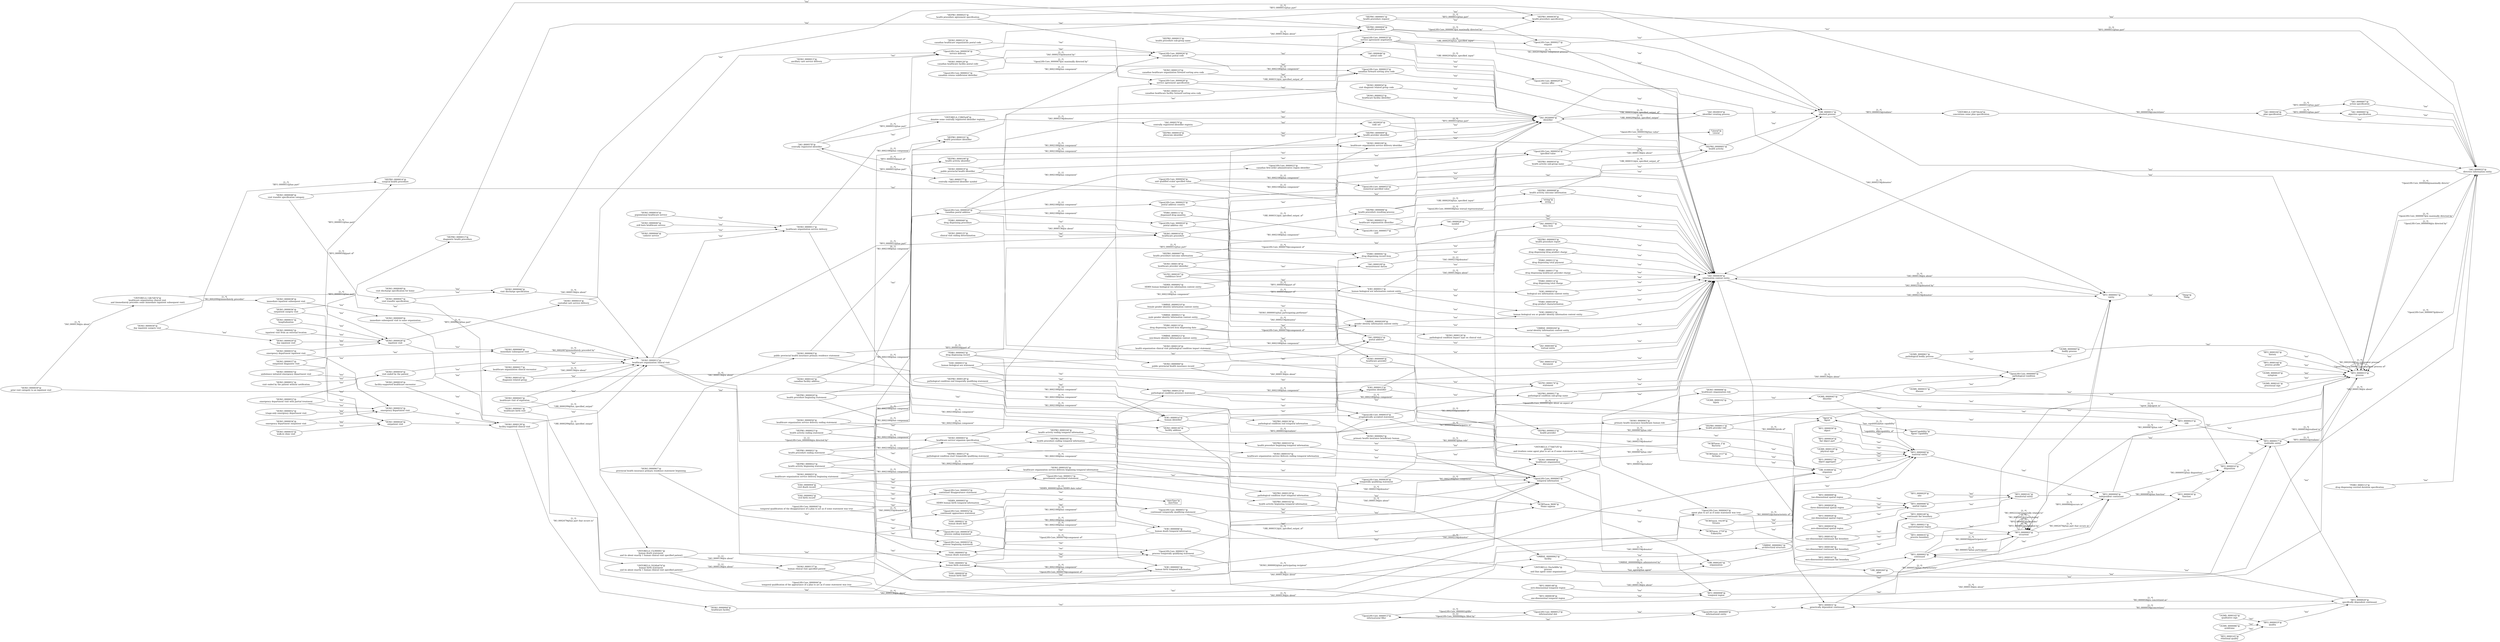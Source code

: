 digraph G {
  splines=polyline;
  rankdir=LR;
  "OMRSE_00000204" [ label="\"OMRSE_00000204\"@
social identity information content entity" shape="ellipse" ];
  "OMRSE_00000209" [ label="\"OMRSE_00000209\"@
gender identity information content entity" shape="ellipse" ];
  "HEPRO_0000105" [ label="\"HEPRO_0000105\"@
health procedure ending temporal information" shape="ellipse" ];
  "IOIO_0000001" [ label="\"IOIO_0000001\"@
human birth statement" shape="ellipse" ];
  "OGMS_0000045" [ label="\"OGMS_0000045\"@
disorder" shape="ellipse" ];
  "OMRSE_00000210" [ label="\"OMRSE_00000210\"@
female gender identity information content entity" shape="ellipse" ];
  "HEPRO_0000100" [ label="\"HEPRO_0000100\"@
health activity identifier" shape="ellipse" ];
  "HEPRO_0000102" [ label="\"HEPRO_0000102\"@
health activity beginning temporal information" shape="ellipse" ];
  "HEPRO_0000101" [ label="\"HEPRO_0000101\"@
health procedure identifier" shape="ellipse" ];
  "HEPRO_0000104" [ label="\"HEPRO_0000104\"@
health activity ending temporal information" shape="ellipse" ];
  "OMRSE_00000211" [ label="\"OMRSE_00000211\"@
male gender identity information content entity" shape="ellipse" ];
  "HEPRO_0000103" [ label="\"HEPRO_0000103\"@
health procedure beginning temporal information" shape="ellipse" ];
  "OMRSE_00000212" [ label="\"OMRSE_00000212\"@
non-binary identity information content entity" shape="ellipse" ];
  "IOIO_0000006" [ label="\"IOIO_0000006\"@
human death temporal information" shape="ellipse" ];
  "IAO_0000007" [ label="\"IAO_0000007\"@
action specification" shape="ellipse" ];
  "IOIO_0000002" [ label="\"IOIO_0000002\"@
civil birth record" shape="ellipse" ];
  "IOIO_0000003" [ label="\"IOIO_0000003\"@
human death statement" shape="ellipse" ];
  "IOIO_0000004" [ label="\"IOIO_0000004\"@
civil death record" shape="ellipse" ];
  "IOIO_0000005" [ label="\"IOIO_0000005\"@
human birth temporal information" shape="ellipse" ];
  "IOIO_0000010" [ label="\"IOIO_0000010\"@
biological sex information content entity" shape="ellipse" ];
  "IAO_0000005" [ label="\"IAO_0000005\"@
objective specification" shape="ellipse" ];
  "IOIO_0000011" [ label="\"IOIO_0000011\"@
human biological sex information content entity" shape="ellipse" ];
  "IOIO_0000012" [ label="\"IOIO_0000012\"@
human biological sex or gender identity information content entity" shape="ellipse" ];
  "NCBITaxon_9606" [ label="\"NCBITaxon_9606\"@
Homo sapiens" shape="ellipse" ];
  "OGMS_0000060" [ label="\"OGMS_0000060\"@
bodily process" shape="ellipse" ];
  "OGMS_0000061" [ label="\"OGMS_0000061\"@
pathological bodily process" shape="ellipse" ];
  "NCBITaxon_10239" [ label="\"NCBITaxon_10239\"@
Viruses" shape="ellipse" ];
  "OpenLHS-Core_0000055" [ label="\"OpenLHS-Core_0000055\"@
numerical specified value" shape="ellipse" ];
  "OpenLHS-Core_0000054" [ label="\"OpenLHS-Core_0000054\"@
specified value" shape="ellipse" ];
  "OpenLHS-Core_0000057" [ label="\"OpenLHS-Core_0000057\"@
unit" shape="ellipse" ];
  "OpenLHS-Core_0000056" [ label="\"OpenLHS-Core_0000056\"@
unit qualified scalar specified value" shape="ellipse" ];
  "OpenLHS-Core_0000051" [ label="\"OpenLHS-Core_0000051\"@
continuant temporally qualifying statement" shape="ellipse" ];
  "OpenLHS-Core_0000053" [ label="\"OpenLHS-Core_0000053\"@
continuant disappearance statement" shape="ellipse" ];
  "OpenLHS-Core_0000052" [ label="\"OpenLHS-Core_0000052\"@
continuant appearance statement" shape="ellipse" ];
  "OpenLHS-Core_0000065" [ label="\"OpenLHS-Core_0000065\"@
temporal information" shape="ellipse" ];
  "IAO_0000109" [ label="\"IAO_0000109\"@
measurement datum" shape="ellipse" ];
  "IAO_0000104" [ label="\"IAO_0000104\"@
plan specification" shape="ellipse" ];
  "OpenLHS-Core_0000060" [ label="\"OpenLHS-Core_0000060\"@
pathological condition" shape="ellipse" ];
  "HOSO_0000069" [ label="\"HOSO_0000069\"@
immediate subsequent visit in same organization" shape="ellipse" ];
  "Thing" [ label="\"Thing\"@
Thing" shape="ellipse" ];
  "HEPRO_0000030" [ label="\"HEPRO_0000030\"@
health procedure specification" shape="ellipse" ];
  "OGMS_0000086" [ label="\"OGMS_0000086\"@
syndrome" shape="ellipse" ];
  "HOSO_0000062" [ label="\"HOSO_0000062\"@
primary health insurance beneficiary human" shape="ellipse" ];
  "OpenLHS-Core_0000033" [ label="\"OpenLHS-Core_0000033\"@
process beginning statement" shape="ellipse" ];
  "HOSO_0000061" [ label="\"HOSO_0000061\"@
primary health insurance beneficiary human role" shape="ellipse" ];
  "OpenLHS-Core_0000035" [ label="\"OpenLHS-Core_0000035\"@
service agreement negotiation" shape="ellipse" ];
  "HOSO_0000063" [ label="\"HOSO_0000063\"@
public provincial health insurance primary residence statement" shape="ellipse" ];
  "OpenLHS-Core_0000034" [ label="\"OpenLHS-Core_0000034\"@
process ending statement" shape="ellipse" ];
  "OpenLHS-Core_0000036" [ label="\"OpenLHS-Core_0000036\"@
service delivery" shape="ellipse" ];
  "HOSO_0000068" [ label="\"HOSO_0000068\"@
immediate subsequent visit" shape="ellipse" ];
  "HOSO_0000067" [ label="\"HOSO_0000067\"@
provincial health insurance primary residence statement beginning" shape="ellipse" ];
  "OBI_0000011" [ label="\"OBI_0000011\"@
planned process" shape="ellipse" ];
  "HOSO_0000060" [ label="\"HOSO_0000060\"@
public provincial health insurance record" shape="ellipse" ];
  "OpenLHS-Core_0000031" [ label="\"OpenLHS-Core_0000031\"@
process temporally qualifying statement" shape="ellipse" ];
  "OpenLHS-Core_0000030" [ label="\"OpenLHS-Core_0000030\"@
temporally qualifying statement" shape="ellipse" ];
  "HEPRO_0000021" [ label="\"HEPRO_0000021\"@
health procedure ending statement" shape="ellipse" ];
  "HEPRO_0000020" [ label="\"HEPRO_0000020\"@
health procedure beginning statement" shape="ellipse" ];
  "HEPRO_0000023" [ label="\"HEPRO_0000023\"@
health activity ending statement" shape="ellipse" ];
  "HEPRO_0000022" [ label="\"HEPRO_0000022\"@
health activity beginning statement" shape="ellipse" ];
  "HEPRO_0000025" [ label="\"HEPRO_0000025\"@
health procedure agreement specification" shape="ellipse" ];
  "OBI_0000260" [ label="\"OBI_0000260\"@
plan" shape="ellipse" ];
  "BFO_0000038" [ label="\"BFO_0000038\"@
one-dimensional temporal region" shape="ellipse" ];
  "HOSO_0000051" [ label="\"HOSO_0000051\"@
visit ended by the patient without notification" shape="ellipse" ];
  "OpenLHS-Core_0000044" [ label="\"OpenLHS-Core_0000044\"@
temporal qualification of the appearance of a plan to act as if some statement was true" shape="ellipse" ];
  "HOSO_0000050" [ label="\"HOSO_0000050\"@
visit ended by the patient" shape="ellipse" ];
  "OpenLHS-Core_0000043" [ label="\"OpenLHS-Core_0000043\"@
agent plan to act as if some statement was true" shape="ellipse" ];
  "HOSO_0000053" [ label="\"HOSO_0000053\"@
emergency department visit with partial treatment" shape="ellipse" ];
  "HOSO_0000052" [ label="\"HOSO_0000052\"@
triage-only emergency department visit" shape="ellipse" ];
  "OpenLHS-Core_0000045" [ label="\"OpenLHS-Core_0000045\"@
temporal qualification of the disappearance of a plan to act as if some statement was true" shape="ellipse" ];
  "HOSO_0000055" [ label="\"HOSO_0000055\"@
healthcare organization service delivery beginning statement" shape="ellipse" ];
  "HOSO_0000054" [ label="\"HOSO_0000054\"@
visit diagnosis related group code" shape="ellipse" ];
  "HOSO_0000056" [ label="\"HOSO_0000056\"@
healthcare organization service delivery ending statement" shape="ellipse" ];
  "BFO_0000040" [ label="\"BFO_0000040\"@
material entity" shape="ellipse" ];
  "HOSO_0000048" [ label="\"HOSO_0000048\"@
visit transfer specification category" shape="ellipse" ];
  "HOSO_0000047" [ label="\"HOSO_0000047\"@
visit transfer specification" shape="ellipse" ];
  "HOSO_0000049" [ label="\"HOSO_0000049\"@
visit discharge specification for home" shape="ellipse" ];
  "HOSO_0000040" [ label="\"HOSO_0000040\"@
still born healthcare service" shape="ellipse" ];
  "OpenLHS-Core_0000011" [ label="\"OpenLHS-Core_0000011\"@
government sanctioned statement" shape="ellipse" ];
  "OpenLHS-Core_0000010" [ label="\"OpenLHS-Core_0000010\"@
pragmatically accepted statement" shape="ellipse" ];
  "HOSO_0000042" [ label="\"HOSO_0000042\"@
inpatient visit from an external location" shape="ellipse" ];
  "OpenLHS-Core_0000013" [ label="\"OpenLHS-Core_0000013\"@
informational filler" shape="ellipse" ];
  "HOSO_0000041" [ label="\"HOSO_0000041\"@
healthcare birth visit" shape="ellipse" ];
  "OpenLHS-Core_0000012" [ label="\"OpenLHS-Core_0000012\"@
informational slot" shape="ellipse" ];
  "HOSO_0000044" [ label="\"HOSO_0000044\"@
cadaver service" shape="ellipse" ];
  "HOSO_0000043" [ label="\"HOSO_0000043\"@
ambulance initiated emergency department visit" shape="ellipse" ];
  "HOSO_0000046" [ label="\"HOSO_0000046\"@
visit discharge specification" shape="ellipse" ];
  "HOSO_0000045" [ label="\"HOSO_0000045\"@
healthcare visit of expiration" shape="ellipse" ];
  "HEPRO_0000007" [ label="\"HEPRO_0000007\"@
health procedure outcome information" shape="ellipse" ];
  "HEPRO_0000128" [ label="\"HEPRO_0000128\"@
pathological condition end temporally qualifying statement" shape="ellipse" ];
  "HEPRO_0000006" [ label="\"HEPRO_0000006\"@
health procedure resulting process" shape="ellipse" ];
  "HEPRO_0000127" [ label="\"HEPRO_0000127\"@
pathological condition start temporally qualifying statement" shape="ellipse" ];
  "HEPRO_0000009" [ label="\"HEPRO_0000009\"@
health provider identifier" shape="ellipse" ];
  "HEPRO_0000008" [ label="\"HEPRO_0000008\"@
health activity outcome information" shape="ellipse" ];
  "HEPRO_0000129" [ label="\"HEPRO_0000129\"@
pathological condition start temporal information" shape="ellipse" ];
  "IAO_0000033" [ label="\"IAO_0000033\"@
directive information entity" shape="ellipse" ];
  "HEPRO_0000001" [ label="\"HEPRO_0000001\"@
health procedure request" shape="ellipse" ];
  "IAO_0000030" [ label="\"IAO_0000030\"@
information content entity" shape="ellipse" ];
  "HEPRO_0000003" [ label="\"HEPRO_0000003\"@
health procedure report" shape="ellipse" ];
  "HEPRO_0000005" [ label="\"HEPRO_0000005\"@
health activity" shape="ellipse" ];
  "HEPRO_0000004" [ label="\"HEPRO_0000004\"@
health procedure" shape="ellipse" ];
  "HEPRO_0000125" [ label="\"HEPRO_0000125\"@
pathological condition presence statement" shape="ellipse" ];
  "HOSO_0000037" [ label="\"HOSO_0000037\"@
outpatient diagnostic visit" shape="ellipse" ];
  "HOSO_0000036" [ label="\"HOSO_0000036\"@
outpatient surgery visit" shape="ellipse" ];
  "OpenLHS-Core_0000029" [ label="\"OpenLHS-Core_0000029\"@
service offer" shape="ellipse" ];
  "HOSO_0000039" [ label="\"HOSO_0000039\"@
prior visit category to an inpatient visit" shape="ellipse" ];
  "HOSO_0000038" [ label="\"HOSO_0000038\"@
immediate inpatient subsequent visit" shape="ellipse" ];
  "OpenLHS-Core_0000022" [ label="\"OpenLHS-Core_0000022\"@
canadian first-order administrative region identifier" shape="ellipse" ];
  "OpenLHS-Core_0000021" [ label="\"OpenLHS-Core_0000021\"@
canadian census subdivision identifier" shape="ellipse" ];
  "HOSO_0000031" [ label="\"HOSO_0000031\"@
hospitalization" shape="ellipse" ];
  "OpenLHS-Core_0000024" [ label="\"OpenLHS-Core_0000024\"@
postal address city" shape="ellipse" ];
  "HOSO_0000030" [ label="\"HOSO_0000030\"@
day inpatient surgery visit" shape="ellipse" ];
  "OpenLHS-Core_0000023" [ label="\"OpenLHS-Core_0000023\"@
canadian forward sorting area code" shape="ellipse" ];
  "HOSO_0000033" [ label="\"HOSO_0000033\"@
emergency department inpatient visit" shape="ellipse" ];
  "OpenLHS-Core_0000026" [ label="\"OpenLHS-Core_0000026\"@
canadian postal code" shape="ellipse" ];
  "HOSO_0000032" [ label="\"HOSO_0000032\"@
emergency department visit" shape="ellipse" ];
  "OpenLHS-Core_0000025" [ label="\"OpenLHS-Core_0000025\"@
postal address country" shape="ellipse" ];
  "HOSO_0000035" [ label="\"HOSO_0000035\"@
walk-in clinic visit" shape="ellipse" ];
  "OpenLHS-Core_0000028" [ label="\"OpenLHS-Core_0000028\"@
service agreement specification" shape="ellipse" ];
  "HOSO_0000034" [ label="\"HOSO_0000034\"@
emergency department outpatient visit" shape="ellipse" ];
  "OpenLHS-Core_0000027" [ label="\"OpenLHS-Core_0000027\"@
request" shape="ellipse" ];
  "HEPRO_0000017" [ label="\"HEPRO_0000017\"@
pathological condition sub-group name" shape="ellipse" ];
  "BFO_0000182" [ label="\"BFO_0000182\"@
history" shape="ellipse" ];
  "IAO_0000027" [ label="\"IAO_0000027\"@
data item" shape="ellipse" ];
  "IAO_0000028" [ label="\"IAO_0000028\"@
symbol" shape="ellipse" ];
  "OpenLHS-Core_0000020" [ label="\"OpenLHS-Core_0000020\"@
canadian postal address" shape="ellipse" ];
  "OBI_0100026" [ label="\"OBI_0100026\"@
organism" shape="ellipse" ];
  "HEPRO_0000010" [ label="\"HEPRO_0000010\"@
physician identifier" shape="ellipse" ];
  "HEPRO_0000130" [ label="\"HEPRO_0000130\"@
pathological condition end temporal information" shape="ellipse" ];
  "HEPRO_0000012" [ label="\"HEPRO_0000012\"@
health provider" shape="ellipse" ];
  "HEPRO_0000011" [ label="\"HEPRO_0000011\"@
health provider role" shape="ellipse" ];
  "HEPRO_0000014" [ label="\"HEPRO_0000014\"@
surgical health procedure" shape="ellipse" ];
  "HEPRO_0000013" [ label="\"HEPRO_0000013\"@
diagnostic health procedure" shape="ellipse" ];
  "HEPRO_0000016" [ label="\"HEPRO_0000016\"@
health activity sub-group name" shape="ellipse" ];
  "HEPRO_0000015" [ label="\"HEPRO_0000015\"@
health procedure sub-group name" shape="ellipse" ];
  "HOSO_0000026" [ label="\"HOSO_0000026\"@
outpatient visit" shape="ellipse" ];
  "HOSO_0000028" [ label="\"HOSO_0000028\"@
inpatient visit" shape="ellipse" ];
  "HOSO_0000029" [ label="\"HOSO_0000029\"@
day inpatient visit" shape="ellipse" ];
  "NCBITaxon_2" [ label="\"NCBITaxon_2\"@
Bacteria" shape="ellipse" ];
  "NCBITaxon_2157" [ label="\"NCBITaxon_2157\"@
Archaea" shape="ellipse" ];
  "BFO_0000006" [ label="\"BFO_0000006\"@
spatial region" shape="ellipse" ];
  "BFO_0000003" [ label="\"BFO_0000003\"@
occurrent" shape="ellipse" ];
  "BFO_0000004" [ label="\"BFO_0000004\"@
independent continuant" shape="ellipse" ];
  "HOSO_0000140" [ label="\"HOSO_0000140\"@
facility address" shape="ellipse" ];
  "BFO_0000009" [ label="\"BFO_0000009\"@
two-dimensional spatial region" shape="ellipse" ];
  "HOSO_0000022" [ label="\"HOSO_0000022\"@
healthcare facility identifier" shape="ellipse" ];
  "HOSO_0000142" [ label="\"HOSO_0000142\"@
canadian facility address" shape="ellipse" ];
  "HOSO_0000145" [ label="\"HOSO_0000145\"@
diagnosis related group" shape="ellipse" ];
  "BFO_0000008" [ label="\"BFO_0000008\"@
temporal region" shape="ellipse" ];
  "HOSO_0000023" [ label="\"HOSO_0000023\"@
healthcare organization identifier" shape="ellipse" ];
  "IAO_0020020" [ label="\"IAO_0020020\"@
code set" shape="ellipse" ];
  "BFO_0000011" [ label="\"BFO_0000011\"@
spatiotemporal region" shape="ellipse" ];
  "AgentCapability" [ label="\"AgentCapability\"@
Agent Capability" shape="ellipse" ];
  "HOSO_0000014" [ label="\"HOSO_0000014\"@
custodial care service delivery" shape="ellipse" ];
  "HOSO_0000017" [ label="\"HOSO_0000017\"@
healthcare organization clinical encounter" shape="ellipse" ];
  "HOSO_0000138" [ label="\"HOSO_0000138\"@
healthcare provider identifier" shape="ellipse" ];
  "HOSO_0000016" [ label="\"HOSO_0000016\"@
populational healthcare service" shape="ellipse" ];
  "HOSO_0000137" [ label="\"HOSO_0000137\"@
human clinical visit specified patient" shape="ellipse" ];
  "OpenLHS-Core_0000009" [ label="\"OpenLHS-Core_0000009\"@
informational entity" shape="ellipse" ];
  "HOSO_0000019" [ label="\"HOSO_0000019\"@
public provincial health identifier" shape="ellipse" ];
  "HOSO_0000018" [ label="\"HOSO_0000018\"@
facility-supported healthcare encounter" shape="ellipse" ];
  "HOSO_0000139" [ label="\"HOSO_0000139\"@
facility-supported clinical visit" shape="ellipse" ];
  "HOSO_0000011" [ label="\"HOSO_0000011\"@
healthcare organization service delivery" shape="ellipse" ];
  "HOSO_0000010" [ label="\"HOSO_0000010\"@
healthcare procedure" shape="ellipse" ];
  "IAO_0000646" [ label="\"IAO_0000646\"@
postal code" shape="ellipse" ];
  "HOSO_0000013" [ label="\"HOSO_0000013\"@
ancillary care service delivery" shape="ellipse" ];
  "HOSO_0000012" [ label="\"HOSO_0000012\"@
healthcare organization clinical visit" shape="ellipse" ];
  "BFO_0000001" [ label="\"BFO_0000001\"@
entity" shape="ellipse" ];
  "OMRSE_00000062" [ label="\"OMRSE_00000062\"@
facility" shape="ellipse" ];
  "BFO_0000002" [ label="\"BFO_0000002\"@
continuant" shape="ellipse" ];
  "OMRSE_00000061" [ label="\"OMRSE_00000061\"@
architectural structure" shape="ellipse" ];
  "HOSO_0000004" [ label="\"HOSO_0000004\"@
healthcare facility" shape="ellipse" ];
  "HOSO_0000125" [ label="\"HOSO_0000125\"@
clinical visit ending determination" shape="ellipse" ];
  "PDRO_0000116" [ label="\"PDRO_0000116\"@
drug dispensing drug product charge" shape="ellipse" ];
  "HOSO_0000003" [ label="\"HOSO_0000003\"@
healthcare service organism specification" shape="ellipse" ];
  "HOSO_0000124" [ label="\"HOSO_0000124\"@
health organization clinical visit pathological condition impact statement" shape="ellipse" ];
  "PDRO_0000115" [ label="\"PDRO_0000115\"@
drug dispensing total payment" shape="ellipse" ];
  "HOSO_0000006" [ label="\"HOSO_0000006\"@
healthcare organization role" shape="ellipse" ];
  "HOSO_0000126" [ label="\"HOSO_0000126\"@
pathological condition impact type on clinical visit" shape="ellipse" ];
  "PDRO_0000117" [ label="\"PDRO_0000117\"@
drug dispensing healthcare provider charge" shape="ellipse" ];
  "HOSO_0000008" [ label="\"HOSO_0000008\"@
healthcare organization" shape="ellipse" ];
  "HOSO_0000009" [ label="\"HOSO_0000009\"@
healthcare provider" shape="ellipse" ];
  "BFO_0000027" [ label="\"BFO_0000027\"@
object aggregate" shape="ellipse" ];
  "BFO_0000148" [ label="\"BFO_0000148\"@
zero-dimensional temporal region" shape="ellipse" ];
  "BFO_0000028" [ label="\"BFO_0000028\"@
three-dimensional spatial region" shape="ellipse" ];
  "BFO_0000146" [ label="\"BFO_0000146\"@
two-dimensional continuant fiat boundary" shape="ellipse" ];
  "PDRO_0000110" [ label="\"PDRO_0000110\"@
drug dispensing record item dispensing date" shape="ellipse" ];
  "BFO_0000026" [ label="\"BFO_0000026\"@
one-dimensional spatial region" shape="ellipse" ];
  "BFO_0000147" [ label="\"BFO_0000147\"@
zero-dimensional continuant fiat boundary" shape="ellipse" ];
  "HOSO_0000121" [ label="\"HOSO_0000121\"@
canadian healthcare organization postal code" shape="ellipse" ];
  "PDRO_0000112" [ label="\"PDRO_0000112\"@
drug dispensing covered duration specification" shape="ellipse" ];
  "HOSO_0000120" [ label="\"HOSO_0000120\"@
canadian healthcare facility postal code" shape="ellipse" ];
  "PDRO_0000111" [ label="\"PDRO_0000111\"@
dispensed drug quantity" shape="ellipse" ];
  "BFO_0000029" [ label="\"BFO_0000029\"@
site" shape="ellipse" ];
  "HOSO_0000123" [ label="\"HOSO_0000123\"@
canadian healthcare organization forward sorting area code" shape="ellipse" ];
  "PDRO_0000114" [ label="\"PDRO_0000114\"@
drug dispensing total charge" shape="ellipse" ];
  "HOSO_0000122" [ label="\"HOSO_0000122\"@
canadian healthcare facility forward sorting area code" shape="ellipse" ];
  "BFO_0000030" [ label="\"BFO_0000030\"@
object" shape="ellipse" ];
  "BFO_0000031" [ label="\"BFO_0000031\"@
generically dependent continuant" shape="ellipse" ];
  "BFO_0000034" [ label="\"BFO_0000034\"@
function" shape="ellipse" ];
  "BFO_0000035" [ label="\"BFO_0000035\"@
process boundary" shape="ellipse" ];
  "OGMS_0000102" [ label="\"OGMS_0000102\"@
injury" shape="ellipse" ];
  "PDRO_0000109" [ label="\"PDRO_0000109\"@
drug product characterization" shape="ellipse" ];
  "BFO_0000016" [ label="\"BFO_0000016\"@
disposition" shape="ellipse" ];
  "BFO_0000017" [ label="\"BFO_0000017\"@
realizable entity" shape="ellipse" ];
  "BFO_0000015" [ label="\"BFO_0000015\"@
process" shape="ellipse" ];
  "OBI_0000245" [ label="\"OBI_0000245\"@
organization" shape="ellipse" ];
  "BFO_0000018" [ label="\"BFO_0000018\"@
zero-dimensional spatial region" shape="ellipse" ];
  "BFO_0000019" [ label="\"BFO_0000019\"@
quality" shape="ellipse" ];
  "BFO_0000140" [ label="\"BFO_0000140\"@
continuant fiat boundary" shape="ellipse" ];
  "BFO_0000020" [ label="\"BFO_0000020\"@
specifically dependent continuant" shape="ellipse" ];
  "BFO_0000141" [ label="\"BFO_0000141\"@
immaterial entity" shape="ellipse" ];
  "BFO_0000023" [ label="\"BFO_0000023\"@
role" shape="ellipse" ];
  "BFO_0000144" [ label="\"BFO_0000144\"@
process profile" shape="ellipse" ];
  "BFO_0000024" [ label="\"BFO_0000024\"@
fiat object part" shape="ellipse" ];
  "BFO_0000145" [ label="\"BFO_0000145\"@
relational quality" shape="ellipse" ];
  "BFO_0000142" [ label="\"BFO_0000142\"@
one-dimensional continuant fiat boundary" shape="ellipse" ];
  "Agent" [ label="\"Agent\"@
Agent" shape="ellipse" ];
  "HOSO_0000103" [ label="\"HOSO_0000103\"@
healthcare organization service delivery ending temporal information" shape="ellipse" ];
  "HOSO_0000102" [ label="\"HOSO_0000102\"@
healthcare organization service delivery beginning temporal information" shape="ellipse" ];
  "IAO_0000579" [ label="\"IAO_0000579\"@
centrally registered identifier registry" shape="ellipse" ];
  "HOSO_0000100" [ label="\"HOSO_0000100\"@
healthcare organization service delivery identifier" shape="ellipse" ];
  "NCBITaxon_2759" [ label="\"NCBITaxon_2759\"@
Eukaryota" shape="ellipse" ];
  "OGMS_0000129" [ label="\"OGMS_0000129\"@
physical sign" shape="ellipse" ];
  "IAO_0000577" [ label="\"IAO_0000577\"@
centrally registered identifier symbol" shape="ellipse" ];
  "IAO_0000578" [ label="\"IAO_0000578\"@
centrally registered identifier" shape="ellipse" ];
  "PDRO_0000042" [ label="\"PDRO_0000042\"@
drug dispensing record" shape="ellipse" ];
  "PDRO_0000041" [ label="\"PDRO_0000041\"@
drug dispensing record item" shape="ellipse" ];
  "OGMS_0000020" [ label="\"OGMS_0000020\"@
symptom" shape="ellipse" ];
  "OGMS_0000141" [ label="\"OGMS_0000141\"@
processual sign" shape="ellipse" ];
  "OGMS_0000142" [ label="\"OGMS_0000142\"@
qualitative sign" shape="ellipse" ];
  "IOIO_0000013" [ label="\"IOIO_0000013\"@
organism identifier" shape="ellipse" ];
  "IOIO_0000014" [ label="\"IOIO_0000014\"@
human identifier" shape="ellipse" ];
  "IOIO_0000015" [ label="\"IOIO_0000015\"@
human biological sex statement" shape="ellipse" ];
  "IOIO_0000020" [ label="\"IOIO_0000020\"@
human birth date" shape="ellipse" ];
  "IOIO_0000021" [ label="\"IOIO_0000021\"@
human death date" shape="ellipse" ];
  "IAO_0020000" [ label="\"IAO_0020000\"@
identifier" shape="ellipse" ];
  "SEPIO_0000187" [ label="\"SEPIO_0000187\"@
confidence level" shape="ellipse" ];
  "PDRO_0000040" [ label="\"PDRO_0000040\"@
drug dispensing procedure" shape="ellipse" ];
  "IAO_0000310" [ label="\"IAO_0000310\"@
document" shape="ellipse" ];
  "HDRN_0000003" [ label="\"HDRN_0000003\"@
HDRN human birth temporal information" shape="ellipse" ];
  "HDRN_0000002" [ label="\"HDRN_0000002\"@
HDRN human biological sex information content entity" shape="ellipse" ];
  "OGMS_0000031" [ label="\"OGMS_0000031\"@
disease" shape="ellipse" ];
  "IAO_0000300" [ label="\"IAO_0000300\"@
textual entity" shape="ellipse" ];
  "IAO_0000422" [ label="\"IAO_0000422\"@
postal address" shape="ellipse" ];
  "SEPIO_0000174" [ label="\"SEPIO_0000174\"@
statement" shape="ellipse" ];
  "IAO_0020010" [ label="\"IAO_0020010\"@
identifier creating process" shape="ellipse" ];
  "ONTORELA_C73b67cf5" [ label="\"ONTORELA_C73b67cf5\"@
process
 and (realizes some agent plan to act as if some statement was true)" shape="ellipse" ];
  "ONTORELA_C624fa67d" [ label="\"ONTORELA_C624fa67d\"@
human birth statement
 and (is about exactly 1 human clinical visit specified patient)" shape="ellipse" ];
  "ONTORELA_C5c900f41" [ label="\"ONTORELA_C5c900f41\"@
human death statement
 and (is about exactly 1 human clinical visit specified patient)" shape="ellipse" ];
  "ONTORELA_C3f6f3e4f" [ label="\"ONTORELA_C3f6f3e4f\"@
denotes some centrally registered identifier registry" shape="ellipse" ];
  "ONTORELA_Cdb7d47d" [ label="\"ONTORELA_Cdb7d47d\"@
healthcare organization clinical visit
 and (immediately precedes some immediate inpatient subsequent visit)" shape="ellipse" ];
  "ONTORELA_C6a3e089c" [ label="\"ONTORELA_C6a3e089c\"@
process
 and (has agent some organization)" shape="ellipse" ];
  "ONTORELA_C2875fe2d" [ label="\"ONTORELA_C2875fe2d\"@
concretizes some plan specification" shape="ellipse" ];
  "dateTime" [ label="\"dateTime\"@
dateTime" shape="box" ];
  "string" [ label="\"string\"@
string" shape="box" ];
  "Literal" [ label="\"Literal\"@
Literal" shape="box" ];
  "HEPRO_0000010" -> "HEPRO_0000009" [ label="\"isa\"" style="solid" ];
  "OpenLHS-Core_0000011" -> "OpenLHS-Core_0000010" [ label="\"isa\"" style="solid" ];
  "BFO_0000142" -> "BFO_0000140" [ label="\"isa\"" style="solid" ];
  "HOSO_0000060" -> "IAO_0000030" [ label="\"isa\"" style="solid" ];
  "HOSO_0000052" -> "HOSO_0000032" [ label="\"isa\"" style="solid" ];
  "IOIO_0000002" -> "IOIO_0000001" [ label="\"isa\"" style="solid" ];
  "OMRSE_00000212" -> "OMRSE_00000209" [ label="\"isa\"" style="solid" ];
  "HOSO_0000051" -> "HOSO_0000050" [ label="\"isa\"" style="solid" ];
  "OpenLHS-Core_0000026" -> "IAO_0000646" [ label="\"isa\"" style="solid" ];
  "HOSO_0000013" -> "OpenLHS-Core_0000036" [ label="\"isa\"" style="solid" ];
  "HOSO_0000032" -> "HOSO_0000139" [ label="\"isa\"" style="solid" ];
  "HOSO_0000142" -> "HOSO_0000140" [ label="\"isa\"" style="solid" ];
  "IOIO_0000015" -> "SEPIO_0000174" [ label="\"isa\"" style="solid" ];
  "OBI_0100026" -> "BFO_0000040" [ label="\"isa\"" style="solid" ];
  "IOIO_0000011" -> "IOIO_0000010" [ label="\"isa\"" style="solid" ];
  "OpenLHS-Core_0000033" -> "OpenLHS-Core_0000031" [ label="\"isa\"" style="solid" ];
  "IOIO_0000003" -> "OpenLHS-Core_0000031" [ label="\"isa\"" style="solid" ];
  "AgentCapability" -> "BFO_0000017" [ label="\"isa\"" style="solid" ];
  "HOSO_0000016" -> "HOSO_0000011" [ label="\"isa\"" style="solid" ];
  "PDRO_0000114" -> "IAO_0000030" [ label="\"isa\"" style="solid" ];
  "IOIO_0000013" -> "IAO_0020000" [ label="\"isa\"" style="solid" ];
  "OMRSE_00000210" -> "OMRSE_00000209" [ label="\"isa\"" style="solid" ];
  "OpenLHS-Core_0000045" -> "OpenLHS-Core_0000053" [ label="\"isa\"" style="solid" ];
  "IOIO_0000001" -> "OpenLHS-Core_0000031" [ label="\"isa\"" style="solid" ];
  "PDRO_0000109" -> "IAO_0000030" [ label="\"isa\"" style="solid" ];
  "OpenLHS-Core_0000044" -> "OpenLHS-Core_0000052" [ label="\"isa\"" style="solid" ];
  "HOSO_0000040" -> "HOSO_0000011" [ label="\"isa\"" style="solid" ];
  "PDRO_0000042" -> "IAO_0000030" [ label="\"isa\"" style="solid" ];
  "Agent" -> "BFO_0000040" [ label="\"isa\"" style="solid" ];
  "IOIO_0000011" -> "OpenLHS-Core_0000054" [ label="\"isa\"" style="solid" ];
  "PDRO_0000111" -> "IAO_0000027" [ label="\"isa\"" style="solid" ];
  "BFO_0000008" -> "BFO_0000003" [ label="\"isa\"" style="solid" ];
  "HEPRO_0000001" -> "OpenLHS-Core_0000027" [ label="\"isa\"" style="solid" ];
  "HEPRO_0000130" -> "OpenLHS-Core_0000065" [ label="\"isa\"" style="solid" ];
  "HOSO_0000055" -> "OpenLHS-Core_0000033" [ label="\"isa\"" style="solid" ];
  "IAO_0000579" -> "IAO_0020020" [ label="\"isa\"" style="solid" ];
  "OpenLHS-Core_0000054" -> "IAO_0000030" [ label="\"isa\"" style="solid" ];
  "BFO_0000015" -> "BFO_0000003" [ label="\"isa\"" style="solid" ];
  "HOSO_0000140" -> "IAO_0000422" [ label="\"isa\"" style="solid" ];
  "HEPRO_0000013" -> "HEPRO_0000004" [ label="\"isa\"" style="solid" ];
  "IOIO_0000010" -> "IAO_0000030" [ label="\"isa\"" style="solid" ];
  "OMRSE_00000211" -> "OMRSE_00000209" [ label="\"isa\"" style="solid" ];
  "BFO_0000144" -> "BFO_0000015" [ label="\"isa\"" style="solid" ];
  "HOSO_0000003" -> "OpenLHS-Core_0000028" [ label="\"isa\"" style="solid" ];
  "BFO_0000141" -> "BFO_0000004" [ label="\"isa\"" style="solid" ];
  "HOSO_0000038" -> "HOSO_0000028" [ label="\"isa\"" style="solid" ];
  "BFO_0000028" -> "BFO_0000006" [ label="\"isa\"" style="solid" ];
  "HOSO_0000053" -> "HOSO_0000032" [ label="\"isa\"" style="solid" ];
  "OpenLHS-Core_0000036" -> "OBI_0000011" [ label="\"isa\"" style="solid" ];
  "OpenLHS-Core_0000023" -> "IAO_0020000" [ label="\"isa\"" style="solid" ];
  "PDRO_0000040" -> "HOSO_0000010" [ label="\"isa\"" style="solid" ];
  "HEPRO_0000021" -> "OpenLHS-Core_0000034" [ label="\"isa\"" style="solid" ];
  "HEPRO_0000011" -> "BFO_0000023" [ label="\"isa\"" style="solid" ];
  "OpenLHS-Core_0000035" -> "OBI_0000011" [ label="\"isa\"" style="solid" ];
  "HOSO_0000031" -> "HOSO_0000028" [ label="\"isa\"" style="solid" ];
  "HOSO_0000033" -> "HOSO_0000028" [ label="\"isa\"" style="solid" ];
  "IAO_0000109" -> "IAO_0000027" [ label="\"isa\"" style="solid" ];
  "HOSO_0000039" -> "IAO_0000030" [ label="\"isa\"" style="solid" ];
  "OpenLHS-Core_0000020" -> "IAO_0000422" [ label="\"isa\"" style="solid" ];
  "OBI_0000245" -> "BFO_0000040" [ label="\"isa\"" style="solid" ];
  "HOSO_0000124" -> "OpenLHS-Core_0000010" [ label="\"isa\"" style="solid" ];
  "IOIO_0000006" -> "OpenLHS-Core_0000065" [ label="\"isa\"" style="solid" ];
  "HOSO_0000056" -> "OpenLHS-Core_0000034" [ label="\"isa\"" style="solid" ];
  "HOSO_0000053" -> "HOSO_0000050" [ label="\"isa\"" style="solid" ];
  "HOSO_0000034" -> "HOSO_0000026" [ label="\"isa\"" style="solid" ];
  "HOSO_0000122" -> "OpenLHS-Core_0000023" [ label="\"isa\"" style="solid" ];
  "BFO_0000038" -> "BFO_0000008" [ label="\"isa\"" style="solid" ];
  "HEPRO_0000012" -> "OBI_0100026" [ label="\"isa\"" style="solid" ];
  "BFO_0000182" -> "BFO_0000015" [ label="\"isa\"" style="solid" ];
  "OMRSE_00000061" -> "BFO_0000040" [ label="\"isa\"" style="solid" ];
  "HEPRO_0000008" -> "IAO_0000030" [ label="\"isa\"" style="solid" ];
  "BFO_0000018" -> "BFO_0000006" [ label="\"isa\"" style="solid" ];
  "HOSO_0000011" -> "OpenLHS-Core_0000036" [ label="\"isa\"" style="solid" ];
  "BFO_0000003" -> "BFO_0000001" [ label="\"isa\"" style="solid" ];
  "HOSO_0000017" -> "HOSO_0000012" [ label="\"isa\"" style="solid" ];
  "HOSO_0000036" -> "HOSO_0000026" [ label="\"isa\"" style="solid" ];
  "IOIO_0000011" -> "IOIO_0000012" [ label="\"isa\"" style="solid" ];
  "OGMS_0000060" -> "BFO_0000015" [ label="\"isa\"" style="solid" ];
  "HOSO_0000126" -> "IAO_0000030" [ label="\"isa\"" style="solid" ];
  "BFO_0000009" -> "BFO_0000006" [ label="\"isa\"" style="solid" ];
  "BFO_0000030" -> "BFO_0000040" [ label="\"isa\"" style="solid" ];
  "HEPRO_0000016" -> "IAO_0000030" [ label="\"isa\"" style="solid" ];
  "OpenLHS-Core_0000034" -> "OpenLHS-Core_0000031" [ label="\"isa\"" style="solid" ];
  "HOSO_0000069" -> "HOSO_0000068" [ label="\"isa\"" style="solid" ];
  "HEPRO_0000014" -> "HEPRO_0000004" [ label="\"isa\"" style="solid" ];
  "IAO_0000030" -> "BFO_0000031" [ label="\"isa\"" style="solid" ];
  "HEPRO_0000003" -> "IAO_0000030" [ label="\"isa\"" style="solid" ];
  "HOSO_0000046" -> "IAO_0000033" [ label="\"isa\"" style="solid" ];
  "PDRO_0000041" -> "IAO_0000027" [ label="\"isa\"" style="solid" ];
  "BFO_0000023" -> "BFO_0000017" [ label="\"isa\"" style="solid" ];
  "OpenLHS-Core_0000025" -> "IAO_0020000" [ label="\"isa\"" style="solid" ];
  "IAO_0000005" -> "IAO_0000033" [ label="\"isa\"" style="solid" ];
  "HOSO_0000009" -> "HEPRO_0000012" [ label="\"isa\"" style="solid" ];
  "HEPRO_0000004" -> "OBI_0000011" [ label="\"isa\"" style="solid" ];
  "OpenLHS-Core_0000021" -> "IAO_0020000" [ label="\"isa\"" style="solid" ];
  "HOSO_0000028" -> "HOSO_0000139" [ label="\"isa\"" style="solid" ];
  "HOSO_0000038" -> "HOSO_0000069" [ label="\"isa\"" style="solid" ];
  "NCBITaxon_9606" -> "NCBITaxon_2759" [ label="\"isa\"" style="solid" ];
  "HEPRO_0000020" -> "OpenLHS-Core_0000033" [ label="\"isa\"" style="solid" ];
  "HOSO_0000068" -> "HOSO_0000012" [ label="\"isa\"" style="solid" ];
  "HOSO_0000008" -> "OBI_0000245" [ label="\"isa\"" style="solid" ];
  "HEPRO_0000025" -> "OpenLHS-Core_0000028" [ label="\"isa\"" style="solid" ];
  "HOSO_0000043" -> "HOSO_0000068" [ label="\"isa\"" style="solid" ];
  "IAO_0000007" -> "IAO_0000033" [ label="\"isa\"" style="solid" ];
  "HEPRO_0000102" -> "OpenLHS-Core_0000065" [ label="\"isa\"" style="solid" ];
  "BFO_0000011" -> "BFO_0000003" [ label="\"isa\"" style="solid" ];
  "HOSO_0000012" -> "HOSO_0000011" [ label="\"isa\"" style="solid" ];
  "PDRO_0000110" -> "OpenLHS-Core_0000065" [ label="\"isa\"" style="solid" ];
  "OGMS_0000129" -> "BFO_0000040" [ label="\"isa\"" style="solid" ];
  "BFO_0000016" -> "BFO_0000017" [ label="\"isa\"" style="solid" ];
  "BFO_0000146" -> "BFO_0000140" [ label="\"isa\"" style="solid" ];
  "BFO_0000147" -> "BFO_0000140" [ label="\"isa\"" style="solid" ];
  "SEPIO_0000187" -> "IAO_0000109" [ label="\"isa\"" style="solid" ];
  "HOSO_0000138" -> "HEPRO_0000009" [ label="\"isa\"" style="solid" ];
  "HOSO_0000037" -> "HOSO_0000026" [ label="\"isa\"" style="solid" ];
  "HOSO_0000022" -> "IAO_0020000" [ label="\"isa\"" style="solid" ];
  "IOIO_0000012" -> "IAO_0000030" [ label="\"isa\"" style="solid" ];
  "HOSO_0000033" -> "HOSO_0000032" [ label="\"isa\"" style="solid" ];
  "BFO_0000001" -> "Thing" [ label="\"isa\"" style="solid" ];
  "HOSO_0000041" -> "HOSO_0000012" [ label="\"isa\"" style="solid" ];
  "OMRSE_00000209" -> "IOIO_0000012" [ label="\"isa\"" style="solid" ];
  "OGMS_0000061" -> "OGMS_0000060" [ label="\"isa\"" style="solid" ];
  "HOSO_0000063" -> "OpenLHS-Core_0000010" [ label="\"isa\"" style="solid" ];
  "IOIO_0000021" -> "IOIO_0000006" [ label="\"isa\"" style="solid" ];
  "OBI_0000011" -> "BFO_0000015" [ label="\"isa\"" style="solid" ];
  "OpenLHS-Core_0000052" -> "OpenLHS-Core_0000051" [ label="\"isa\"" style="solid" ];
  "IAO_0000104" -> "IAO_0000033" [ label="\"isa\"" style="solid" ];
  "HOSO_0000029" -> "HOSO_0000028" [ label="\"isa\"" style="solid" ];
  "OGMS_0000061" -> "OpenLHS-Core_0000060" [ label="\"isa\"" style="solid" ];
  "OGMS_0000141" -> "BFO_0000015" [ label="\"isa\"" style="solid" ];
  "HOSO_0000139" -> "HOSO_0000012" [ label="\"isa\"" style="solid" ];
  "HEPRO_0000125" -> "OpenLHS-Core_0000010" [ label="\"isa\"" style="solid" ];
  "BFO_0000004" -> "BFO_0000002" [ label="\"isa\"" style="solid" ];
  "BFO_0000145" -> "BFO_0000019" [ label="\"isa\"" style="solid" ];
  "PDRO_0000115" -> "IAO_0000030" [ label="\"isa\"" style="solid" ];
  "OpenLHS-Core_0000057" -> "IAO_0000030" [ label="\"isa\"" style="solid" ];
  "BFO_0000020" -> "BFO_0000002" [ label="\"isa\"" style="solid" ];
  "HOSO_0000054" -> "IAO_0020000" [ label="\"isa\"" style="solid" ];
  "PDRO_0000116" -> "IAO_0000030" [ label="\"isa\"" style="solid" ];
  "HDRN_0000002" -> "IOIO_0000011" [ label="\"isa\"" style="solid" ];
  "HOSO_0000048" -> "IAO_0000030" [ label="\"isa\"" style="solid" ];
  "IAO_0000028" -> "IAO_0000030" [ label="\"isa\"" style="solid" ];
  "HOSO_0000019" -> "OpenLHS-Core_0000054" [ label="\"isa\"" style="solid" ];
  "HOSO_0000137" -> "NCBITaxon_9606" [ label="\"isa\"" style="solid" ];
  "HOSO_0000019" -> "IAO_0020000" [ label="\"isa\"" style="solid" ];
  "OGMS_0000031" -> "OpenLHS-Core_0000060" [ label="\"isa\"" style="solid" ];
  "IOIO_0000004" -> "IOIO_0000003" [ label="\"isa\"" style="solid" ];
  "BFO_0000040" -> "BFO_0000004" [ label="\"isa\"" style="solid" ];
  "HOSO_0000123" -> "OpenLHS-Core_0000023" [ label="\"isa\"" style="solid" ];
  "BFO_0000006" -> "BFO_0000141" [ label="\"isa\"" style="solid" ];
  "HOSO_0000030" -> "HOSO_0000029" [ label="\"isa\"" style="solid" ];
  "OpenLHS-Core_0000013" -> "OpenLHS-Core_0000009" [ label="\"isa\"" style="solid" ];
  "IAO_0020010" -> "OBI_0000011" [ label="\"isa\"" style="solid" ];
  "HOSO_0000042" -> "HOSO_0000028" [ label="\"isa\"" style="solid" ];
  "HEPRO_0000128" -> "HEPRO_0000125" [ label="\"isa\"" style="solid" ];
  "OGMS_0000142" -> "BFO_0000019" [ label="\"isa\"" style="solid" ];
  "OpenLHS-Core_0000051" -> "OpenLHS-Core_0000030" [ label="\"isa\"" style="solid" ];
  "HEPRO_0000017" -> "IAO_0000030" [ label="\"isa\"" style="solid" ];
  "BFO_0000140" -> "BFO_0000141" [ label="\"isa\"" style="solid" ];
  "HOSO_0000035" -> "HOSO_0000026" [ label="\"isa\"" style="solid" ];
  "BFO_0000019" -> "BFO_0000020" [ label="\"isa\"" style="solid" ];
  "HOSO_0000043" -> "HOSO_0000032" [ label="\"isa\"" style="solid" ];
  "HEPRO_0000009" -> "IAO_0020000" [ label="\"isa\"" style="solid" ];
  "HOSO_0000026" -> "HOSO_0000139" [ label="\"isa\"" style="solid" ];
  "OpenLHS-Core_0000060" -> "BFO_0000001" [ label="\"isa\"" style="solid" ];
  "NCBITaxon_2157" -> "OBI_0100026" [ label="\"isa\"" style="solid" ];
  "HOSO_0000100" -> "IAO_0020000" [ label="\"isa\"" style="solid" ];
  "HOSO_0000103" -> "OpenLHS-Core_0000065" [ label="\"isa\"" style="solid" ];
  "OpenLHS-Core_0000024" -> "IAO_0020000" [ label="\"isa\"" style="solid" ];
  "NCBITaxon_2759" -> "OBI_0100026" [ label="\"isa\"" style="solid" ];
  "IAO_0000578" -> "IAO_0020000" [ label="\"isa\"" style="solid" ];
  "IAO_0000646" -> "IAO_0020000" [ label="\"isa\"" style="solid" ];
  "OpenLHS-Core_0000031" -> "OpenLHS-Core_0000030" [ label="\"isa\"" style="solid" ];
  "HOSO_0000034" -> "HOSO_0000032" [ label="\"isa\"" style="solid" ];
  "HEPRO_0000100" -> "IAO_0020000" [ label="\"isa\"" style="solid" ];
  "HOSO_0000125" -> "HOSO_0000010" [ label="\"isa\"" style="solid" ];
  "OpenLHS-Core_0000065" -> "IAO_0000030" [ label="\"isa\"" style="solid" ];
  "IAO_0020020" -> "IAO_0000030" [ label="\"isa\"" style="solid" ];
  "OpenLHS-Core_0000010" -> "SEPIO_0000174" [ label="\"isa\"" style="solid" ];
  "HEPRO_0000006" -> "OBI_0000011" [ label="\"isa\"" style="solid" ];
  "OGMS_0000102" -> "OGMS_0000045" [ label="\"isa\"" style="solid" ];
  "OpenLHS-Core_0000056" -> "OpenLHS-Core_0000054" [ label="\"isa\"" style="solid" ];
  "BFO_0000002" -> "BFO_0000001" [ label="\"isa\"" style="solid" ];
  "HOSO_0000018" -> "HOSO_0000017" [ label="\"isa\"" style="solid" ];
  "IAO_0000033" -> "IAO_0000030" [ label="\"isa\"" style="solid" ];
  "HEPRO_0000030" -> "IAO_0000033" [ label="\"isa\"" style="solid" ];
  "HOSO_0000018" -> "HOSO_0000139" [ label="\"isa\"" style="solid" ];
  "HOSO_0000010" -> "HEPRO_0000004" [ label="\"isa\"" style="solid" ];
  "HOSO_0000067" -> "OpenLHS-Core_0000033" [ label="\"isa\"" style="solid" ];
  "PDRO_0000117" -> "IAO_0000030" [ label="\"isa\"" style="solid" ];
  "BFO_0000148" -> "BFO_0000008" [ label="\"isa\"" style="solid" ];
  "HEPRO_0000007" -> "IAO_0000030" [ label="\"isa\"" style="solid" ];
  "HOSO_0000006" -> "BFO_0000023" [ label="\"isa\"" style="solid" ];
  "OGMS_0000045" -> "BFO_0000040" [ label="\"isa\"" style="solid" ];
  "BFO_0000035" -> "BFO_0000003" [ label="\"isa\"" style="solid" ];
  "IAO_0000027" -> "IAO_0000030" [ label="\"isa\"" style="solid" ];
  "HOSO_0000023" -> "IAO_0020000" [ label="\"isa\"" style="solid" ];
  "HOSO_0000045" -> "HOSO_0000012" [ label="\"isa\"" style="solid" ];
  "HEPRO_0000104" -> "OpenLHS-Core_0000065" [ label="\"isa\"" style="solid" ];
  "HOSO_0000120" -> "OpenLHS-Core_0000026" [ label="\"isa\"" style="solid" ];
  "HOSO_0000050" -> "HOSO_0000012" [ label="\"isa\"" style="solid" ];
  "HOSO_0000142" -> "OpenLHS-Core_0000020" [ label="\"isa\"" style="solid" ];
  "OpenLHS-Core_0000043" -> "OBI_0000260" [ label="\"isa\"" style="solid" ];
  "HOSO_0000061" -> "BFO_0000023" [ label="\"isa\"" style="solid" ];
  "OMRSE_00000062" -> "OMRSE_00000061" [ label="\"isa\"" style="solid" ];
  "HEPRO_0000022" -> "OpenLHS-Core_0000033" [ label="\"isa\"" style="solid" ];
  "HOSO_0000121" -> "OpenLHS-Core_0000026" [ label="\"isa\"" style="solid" ];
  "BFO_0000024" -> "BFO_0000040" [ label="\"isa\"" style="solid" ];
  "BFO_0000034" -> "BFO_0000016" [ label="\"isa\"" style="solid" ];
  "IAO_0000577" -> "IAO_0000028" [ label="\"isa\"" style="solid" ];
  "SEPIO_0000174" -> "IAO_0000030" [ label="\"isa\"" style="solid" ];
  "IOIO_0000005" -> "OpenLHS-Core_0000065" [ label="\"isa\"" style="solid" ];
  "HEPRO_0000103" -> "OpenLHS-Core_0000065" [ label="\"isa\"" style="solid" ];
  "OpenLHS-Core_0000030" -> "SEPIO_0000174" [ label="\"isa\"" style="solid" ];
  "HEPRO_0000101" -> "IAO_0020000" [ label="\"isa\"" style="solid" ];
  "BFO_0000031" -> "BFO_0000002" [ label="\"isa\"" style="solid" ];
  "HEPRO_0000105" -> "OpenLHS-Core_0000065" [ label="\"isa\"" style="solid" ];
  "OGMS_0000020" -> "BFO_0000015" [ label="\"isa\"" style="solid" ];
  "IAO_0000422" -> "IAO_0000300" [ label="\"isa\"" style="solid" ];
  "IOIO_0000014" -> "IOIO_0000013" [ label="\"isa\"" style="solid" ];
  "OpenLHS-Core_0000028" -> "IAO_0000030" [ label="\"isa\"" style="solid" ];
  "HEPRO_0000023" -> "OpenLHS-Core_0000034" [ label="\"isa\"" style="solid" ];
  "IAO_0020000" -> "IAO_0000030" [ label="\"isa\"" style="solid" ];
  "HOSO_0000047" -> "HOSO_0000046" [ label="\"isa\"" style="solid" ];
  "OpenLHS-Core_0000027" -> "IAO_0000030" [ label="\"isa\"" style="solid" ];
  "HOSO_0000004" -> "OMRSE_00000062" [ label="\"isa\"" style="solid" ];
  "IOIO_0000020" -> "IOIO_0000005" [ label="\"isa\"" style="solid" ];
  "OBI_0000260" -> "BFO_0000017" [ label="\"isa\"" style="solid" ];
  "HOSO_0000049" -> "HOSO_0000046" [ label="\"isa\"" style="solid" ];
  "HOSO_0000044" -> "HOSO_0000011" [ label="\"isa\"" style="solid" ];
  "HEPRO_0000127" -> "HEPRO_0000125" [ label="\"isa\"" style="solid" ];
  "IOIO_0000002" -> "OpenLHS-Core_0000011" [ label="\"isa\"" style="solid" ];
  "HOSO_0000145" -> "IAO_0000030" [ label="\"isa\"" style="solid" ];
  "BFO_0000026" -> "BFO_0000006" [ label="\"isa\"" style="solid" ];
  "HOSO_0000062" -> "NCBITaxon_9606" [ label="\"isa\"" style="solid" ];
  "OpenLHS-Core_0000055" -> "OpenLHS-Core_0000054" [ label="\"isa\"" style="solid" ];
  "HOSO_0000102" -> "OpenLHS-Core_0000065" [ label="\"isa\"" style="solid" ];
  "IAO_0000300" -> "IAO_0000030" [ label="\"isa\"" style="solid" ];
  "OpenLHS-Core_0000053" -> "OpenLHS-Core_0000051" [ label="\"isa\"" style="solid" ];
  "NCBITaxon_10239" -> "OBI_0100026" [ label="\"isa\"" style="solid" ];
  "HEPRO_0000005" -> "OBI_0000011" [ label="\"isa\"" style="solid" ];
  "OGMS_0000031" -> "BFO_0000016" [ label="\"isa\"" style="solid" ];
  "HDRN_0000003" -> "IOIO_0000005" [ label="\"isa\"" style="solid" ];
  "OMRSE_00000204" -> "IAO_0000030" [ label="\"isa\"" style="solid" ];
  "OpenLHS-Core_0000012" -> "OpenLHS-Core_0000009" [ label="\"isa\"" style="solid" ];
  "OpenLHS-Core_0000029" -> "IAO_0000030" [ label="\"isa\"" style="solid" ];
  "IOIO_0000004" -> "OpenLHS-Core_0000011" [ label="\"isa\"" style="solid" ];
  "BFO_0000017" -> "BFO_0000020" [ label="\"isa\"" style="solid" ];
  "OMRSE_00000209" -> "OMRSE_00000204" [ label="\"isa\"" style="solid" ];
  "OGMS_0000086" -> "BFO_0000019" [ label="\"isa\"" style="solid" ];
  "PDRO_0000112" -> "IAO_0000033" [ label="\"isa\"" style="solid" ];
  "HOSO_0000014" -> "OpenLHS-Core_0000036" [ label="\"isa\"" style="solid" ];
  "IAO_0000310" -> "IAO_0000030" [ label="\"isa\"" style="solid" ];
  "HEPRO_0000129" -> "OpenLHS-Core_0000065" [ label="\"isa\"" style="solid" ];
  "OpenLHS-Core_0000022" -> "IAO_0020000" [ label="\"isa\"" style="solid" ];
  "BFO_0000027" -> "BFO_0000040" [ label="\"isa\"" style="solid" ];
  "BFO_0000029" -> "BFO_0000141" [ label="\"isa\"" style="solid" ];
  "NCBITaxon_2" -> "OBI_0100026" [ label="\"isa\"" style="solid" ];
  "HEPRO_0000015" -> "IAO_0000030" [ label="\"isa\"" style="solid" ];
  "OGMS_0000045" -> "OpenLHS-Core_0000060" [ label="\"isa\"" style="solid" ];
  "OpenLHS-Core_0000009" -> "BFO_0000031" [ label="\"isa\"" style="solid" ];
  "ONTORELA_C73b67cf5" -> "BFO_0000015" [ label="\"isa\"" style="solid" ];
  "ONTORELA_C624fa67d" -> "IOIO_0000001" [ label="\"isa\"" style="solid" ];
  "ONTORELA_C5c900f41" -> "IOIO_0000003" [ label="\"isa\"" style="solid" ];
  "ONTORELA_Cdb7d47d" -> "HOSO_0000012" [ label="\"isa\"" style="solid" ];
  "ONTORELA_C6a3e089c" -> "BFO_0000015" [ label="\"isa\"" style="solid" ];
  "BFO_0000017" -> "BFO_0000015" [ label="[1..*]
\"BFO_0000054@realized in\"" style="solid" ];
  "BFO_0000015" -> "BFO_0000017" [ label="[1..*]
\"BFO_0000055@realizes\"" style="solid" ];
  "BFO_0000003" -> "BFO_0000003" [ label="[1..*]
\"BFO_0000062@preceded by\"" style="solid" ];
  "BFO_0000003" -> "BFO_0000003" [ label="[1..*]
\"BFO_0000063@precedes\"" style="solid" ];
  "BFO_0000003" -> "BFO_0000004" [ label="[1..*]
\"BFO_0000066@occurs in\"" style="solid" ];
  "IAO_0000030" -> "BFO_0000001" [ label="[1..*]
\"IAO_0000219@denotes\"" style="solid" ];
  "BFO_0000001" -> "IAO_0000030" [ label="[1..*]
\"IAO_0000235@denoted by\"" style="solid" ];
  "OpenLHS-Core_0000013" -> "OpenLHS-Core_0000012" [ label="[1..*]
\"OpenLHS-Core_0000001@fills\"" style="solid" ];
  "BFO_0000015" -> "IAO_0000033" [ label="[1..*]
\"OpenLHS-Core_0000004@is directed by\"" style="solid" ];
  "IAO_0000033" -> "BFO_0000015" [ label="[1..*]
\"OpenLHS-Core_0000007@directs\"" style="solid" ];
  "OpenLHS-Core_0000012" -> "OpenLHS-Core_0000013" [ label="[1..1]
\"OpenLHS-Core_0000008@is filled by\"" style="solid" ];
  "IAO_0000033" -> "BFO_0000015" [ label="[1..*]
\"OpenLHS-Core_0000066@maximally directs\"" style="solid" ];
  "BFO_0000015" -> "IAO_0000033" [ label="[1..*]
\"OpenLHS-Core_0000067@is maximally directed by\"" style="solid" ];
  "BFO_0000015" -> "BFO_0000015" [ label="[1..*]
\"OpenLHS-Core_0000071@component process of\"" style="solid" ];
  "BFO_0000002" -> "BFO_0000003" [ label="[1..*]
\"RO_0000056@participates in\"" style="solid" ];
  "BFO_0000003" -> "BFO_0000002" [ label="[1..*]
\"RO_0000057@has participant\"" style="solid" ];
  "BFO_0000031" -> "BFO_0000020" [ label="[1..*]
\"RO_0000058@is concretized as\"" style="solid" ];
  "BFO_0000020" -> "BFO_0000031" [ label="[1..*]
\"RO_0000059@concretizes\"" style="solid" ];
  "BFO_0000004" -> "BFO_0000034" [ label="[1..*]
\"RO_0000085@has function\"" style="solid" ];
  "BFO_0000004" -> "BFO_0000023" [ label="[1..*]
\"RO_0000087@has role\"" style="solid" ];
  "BFO_0000004" -> "BFO_0000016" [ label="[1..*]
\"RO_0000091@has disposition\"" style="solid" ];
  "BFO_0000015" -> "BFO_0000015" [ label="[1..*]
\"RO_0002018@has component process\"" style="solid" ];
  "BFO_0000003" -> "BFO_0000003" [ label="[1..*]
\"RO_0002091@starts during\"" style="solid" ];
  "BFO_0000003" -> "BFO_0000003" [ label="[1..*]
\"RO_0002222@temporally related to\"" style="solid" ];
  "BFO_0000003" -> "BFO_0000004" [ label="[1..*]
\"RO_0002479@has part that occurs in\"" style="solid" ];
  "AgentCapability" -> "Agent" [ label="[1..*]
\"capability_of@capability_of\"" style="solid" ];
  "Agent" -> "AgentCapability" [ label="[1..*]
\"has_capability@has capability\"" style="solid" ];
  "IOIO_0000003" -> "IOIO_0000014" [ label="[1..*]
\"RO_0002180@has component\"" style="solid" ];
  "HOSO_0000063" -> "HOSO_0000060" [ label="[1..*]
\"BFO_0000050@part of\"" style="solid" ];
  "PDRO_0000110" -> "PDRO_0000041" [ label="[1..*]
\"OpenLHS-Core_0000070@component of\"" style="solid" ];
  "OpenLHS-Core_0000020" -> "OpenLHS-Core_0000025" [ label="[1..1]
\"RO_0002180@has component\"" style="solid" ];
  "HEPRO_0000012" -> "HEPRO_0000011" [ label="[1..*]
\"RO_0000087@has role\"" style="solid" ];
  "OpenLHS-Core_0000030" -> "OpenLHS-Core_0000065" [ label="[1..*]
\"RO_0002180@has component\"" style="solid" ];
  "HEPRO_0000023" -> "HEPRO_0000100" [ label="[1..*]
\"RO_0002180@has component\"" style="solid" ];
  "OpenLHS-Core_0000035" -> "OpenLHS-Core_0000027" [ label="[1..*]
\"OBI_0000293@has_specified_input\"" style="solid" ];
  "HOSO_0000060" -> "HOSO_0000062" [ label="[1..1]
\"IAO_0000136@is about\"" style="solid" ];
  "Agent" -> "BFO_0000015" [ label="[1..*]
\"agent_in@agent in\"" style="solid" ];
  "OpenLHS-Core_0000010" -> "ONTORELA_C73b67cf5" [ label="[1..*]
\"RO_0000056@participates in\"" style="solid" ];
  "ONTORELA_C73b67cf5" -> "OpenLHS-Core_0000043" [ label="[1..*]
\"BFO_0000055@realizes\"" style="solid" ];
  "HOSO_0000046" -> "HOSO_0000012" [ label="[1..*]
\"IAO_0000136@is about\"" style="solid" ];
  "IOIO_0000014" -> "NCBITaxon_9606" [ label="[1..*]
\"IAO_0000219@denotes\"" style="solid" ];
  "HOSO_0000048" -> "HOSO_0000047" [ label="[1..*]
\"BFO_0000050@part of\"" style="solid" ];
  "IAO_0020000" -> "BFO_0000001" [ label="[1..*]
\"IAO_0000219@denotes\"" style="solid" ];
  "IOIO_0000013" -> "OBI_0100026" [ label="[1..*]
\"IAO_0000219@denotes\"" style="solid" ];
  "OpenLHS-Core_0000027" -> "IAO_0000033" [ label="[1..*]
\"BFO_0000051@has part\"" style="solid" ];
  "HEPRO_0000025" -> "HEPRO_0000030" [ label="[1..*]
\"BFO_0000051@has part\"" style="solid" ];
  "OpenLHS-Core_0000028" -> "OpenLHS-Core_0000035" [ label="[1..*]
\"OBI_0000312@is_specified_output_of\"" style="solid" ];
  "IAO_0020020" -> "IAO_0020000" [ label="[1..*]
\"BFO_0000051@has part\"" style="solid" ];
  "OMRSE_00000062" -> "BFO_0000034" [ label="[1..*]
\"RO_0000053@has characteristic\"" style="solid" ];
  "HOSO_0000140" -> "OMRSE_00000062" [ label="[1..*]
\"IAO_0000136@is about\"" style="solid" ];
  "OpenLHS-Core_0000021" -> "OpenLHS-Core_0000026" [ label="[1..*]
\"IAO_0000235@denoted by\"" style="solid" ];
  "HOSO_0000012" -> "HOSO_0000010" [ label="[1..*]
\"BFO_0000051@has part\"" style="solid" ];
  "HEPRO_0000022" -> "HEPRO_0000102" [ label="[1..*]
\"RO_0002180@has component\"" style="solid" ];
  "IAO_0000578" -> "IAO_0000577" [ label="[1..*]
\"BFO_0000051@has part\"" style="solid" ];
  "IAO_0000030" -> "BFO_0000001" [ label="[1..*]
\"IAO_0000136@is about\"" style="solid" ];
  "HOSO_0000124" -> "HOSO_0000100" [ label="[1..*]
\"RO_0002180@has component\"" style="solid" ];
  "OpenLHS-Core_0000020" -> "OpenLHS-Core_0000024" [ label="[1..1]
\"RO_0002180@has component\"" style="solid" ];
  "HOSO_0000067" -> "HOSO_0000063" [ label="[1..*]
\"IAO_0000136@is about\"" style="solid" ];
  "HEPRO_0000017" -> "OpenLHS-Core_0000060" [ label="[1..*]
\"IAO_0000136@is about\"" style="solid" ];
  "OpenLHS-Core_0000051" -> "BFO_0000002" [ label="[1..*]
\"IAO_0000136@is about\"" style="solid" ];
  "HEPRO_0000011" -> "OBI_0100026" [ label="[1..*]
\"RO_0000081@role of\"" style="solid" ];
  "HOSO_0000003" -> "OBI_0100026" [ label="[1..*]
\"IAO_0000219@denotes\"" style="solid" ];
  "OpenLHS-Core_0000035" -> "OpenLHS-Core_0000029" [ label="[1..*]
\"OBI_0000293@has_specified_input\"" style="solid" ];
  "HEPRO_0000125" -> "IOIO_0000013" [ label="[1..*]
\"RO_0002180@has component\"" style="solid" ];
  "HOSO_0000009" -> "HOSO_0000008" [ label="[1..*]
\"RO_0002350@member of\"" style="solid" ];
  "HEPRO_0000020" -> "HEPRO_0000101" [ label="[1..*]
\"RO_0002180@has component\"" style="solid" ];
  "OpenLHS-Core_0000056" -> "OpenLHS-Core_0000057" [ label="[1..1]
\"RO_0002180@has component\"" style="solid" ];
  "HEPRO_0000125" -> "HEPRO_0000017" [ label="[1..*]
\"RO_0002180@has component\"" style="solid" ];
  "HOSO_0000028" -> "HOSO_0000014" [ label="[1..*]
\"BFO_0000051@has part\"" style="solid" ];
  "IOIO_0000006" -> "IOIO_0000003" [ label="[1..*]
\"OpenLHS-Core_0000070@component of\"" style="solid" ];
  "PDRO_0000042" -> "PDRO_0000041" [ label="[1..*]
\"BFO_0000051@has part\"" style="solid" ];
  "HOSO_0000139" -> "HOSO_0000004" [ label="[1..*]
\"RO_0002479@has part that occurs in\"" style="solid" ];
  "HOSO_0000041" -> "ONTORELA_C624fa67d" [ label="[1..*]
\"OBI_0000299@has_specified_output\"" style="solid" ];
  "ONTORELA_C624fa67d" -> "HOSO_0000137" [ label="[1..1]
\"IAO_0000136@is about\"" style="solid" ];
  "HOSO_0000036" -> "HEPRO_0000014" [ label="[1..*]
\"BFO_0000051@has part\"" style="solid" ];
  "OpenLHS-Core_0000020" -> "OpenLHS-Core_0000022" [ label="[1..1]
\"RO_0002180@has component\"" style="solid" ];
  "OpenLHS-Core_0000043" -> "Agent" [ label="[1..*]
\"RO_0000052@characteristic of\"" style="solid" ];
  "OpenLHS-Core_0000020" -> "OpenLHS-Core_0000026" [ label="[1..1]
\"RO_0002180@has component\"" style="solid" ];
  "HOSO_0000045" -> "ONTORELA_C5c900f41" [ label="[1..*]
\"OBI_0000299@has_specified_output\"" style="solid" ];
  "ONTORELA_C5c900f41" -> "HOSO_0000137" [ label="[1..1]
\"IAO_0000136@is about\"" style="solid" ];
  "HOSO_0000138" -> "HOSO_0000009" [ label="[1..*]
\"IAO_0000219@denotes\"" style="solid" ];
  "HOSO_0000055" -> "HOSO_0000102" [ label="[1..*]
\"RO_0002180@has component\"" style="solid" ];
  "IOIO_0000001" -> "IOIO_0000005" [ label="[1..*]
\"RO_0002180@has component\"" style="solid" ];
  "HOSO_0000008" -> "HOSO_0000006" [ label="[1..*]
\"RO_0000087@has role\"" style="solid" ];
  "HEPRO_0000004" -> "HEPRO_0000030" [ label="[1..*]
\"OpenLHS-Core_0000067@is maximally directed by\"" style="solid" ];
  "OpenLHS-Core_0000056" -> "OpenLHS-Core_0000055" [ label="[1..1]
\"RO_0002180@has component\"" style="solid" ];
  "IOIO_0000003" -> "IOIO_0000006" [ label="[1..*]
\"RO_0002180@has component\"" style="solid" ];
  "HEPRO_0000020" -> "HEPRO_0000103" [ label="[1..*]
\"RO_0002180@has component\"" style="solid" ];
  "IAO_0000578" -> "ONTORELA_C3f6f3e4f" [ label="[1..*]
\"BFO_0000051@has part\"" style="solid" ];
  "ONTORELA_C3f6f3e4f" -> "IAO_0000579" [ label="[1..*]
\"IAO_0000219@denotes\"" style="solid" ];
  "HOSO_0000023" -> "HOSO_0000008" [ label="[1..1]
\"IAO_0000219@denotes\"" style="solid" ];
  "OpenLHS-Core_0000045" -> "OpenLHS-Core_0000043" [ label="[1..*]
\"IAO_0000136@is about\"" style="solid" ];
  "HEPRO_0000016" -> "HEPRO_0000005" [ label="[1..*]
\"IAO_0000136@is about\"" style="solid" ];
  "IAO_0000104" -> "IAO_0000007" [ label="[1..*]
\"BFO_0000051@has part\"" style="solid" ];
  "HOSO_0000145" -> "HOSO_0000012" [ label="[1..*]
\"IAO_0000136@is about\"" style="solid" ];
  "HEPRO_0000127" -> "HEPRO_0000129" [ label="[1..*]
\"RO_0002180@has component\"" style="solid" ];
  "HOSO_0000010" -> "HOSO_0000009" [ label="[1..*]
\"HOSO_0000001@has participating performer\"" style="solid" ];
  "IAO_0020000" -> "IAO_0020010" [ label="[1..*]
\"OBI_0000312@is_specified_output_of\"" style="solid" ];
  "HOSO_0000039" -> "ONTORELA_Cdb7d47d" [ label="[1..*]
\"IAO_0000136@is about\"" style="solid" ];
  "ONTORELA_Cdb7d47d" -> "HOSO_0000038" [ label="[1..*]
\"RO_0002090@immediately precedes\"" style="solid" ];
  "HEPRO_0000004" -> "HEPRO_0000005" [ label="[1..*]
\"RO_0002018@has component process\"" style="solid" ];
  "IOIO_0000015" -> "IOIO_0000011" [ label="[1..*]
\"RO_0002180@has component\"" style="solid" ];
  "HEPRO_0000001" -> "HEPRO_0000030" [ label="[1..*]
\"BFO_0000051@has part\"" style="solid" ];
  "SEPIO_0000187" -> "IAO_0000030" [ label="[1..*]
\"IAO_0000136@is about\"" style="solid" ];
  "IAO_0000104" -> "IAO_0000005" [ label="[1..*]
\"BFO_0000051@has part\"" style="solid" ];
  "HEPRO_0000021" -> "HEPRO_0000105" [ label="[1..*]
\"RO_0002180@has component\"" style="solid" ];
  "OpenLHS-Core_0000031" -> "BFO_0000015" [ label="[1..*]
\"IAO_0000136@is about\"" style="solid" ];
  "HOSO_0000124" -> "HOSO_0000126" [ label="[1..*]
\"RO_0002180@has component\"" style="solid" ];
  "OMRSE_00000062" -> "OBI_0000245" [ label="[1..*]
\"OMRSE_00000068@is administered by\"" style="solid" ];
  "HOSO_0000012" -> "OBI_0100026" [ label="[1..*]
\"HOSO_0000002@has participating recipient\"" style="solid" ];
  "IOIO_0000005" -> "IOIO_0000001" [ label="[1..*]
\"OpenLHS-Core_0000070@component of\"" style="solid" ];
  "SEPIO_0000187" -> "Agent" [ label="[1..*]
\"OpenLHS-Core_0000005@is about an aspect of\"" style="solid" ];
  "OpenLHS-Core_0000036" -> "OpenLHS-Core_0000028" [ label="[1..*]
\"OpenLHS-Core_0000067@is maximally directed by\"" style="solid" ];
  "OpenLHS-Core_0000024" -> "IAO_0000422" [ label="[1..*]
\"BFO_0000050@part of\"" style="solid" ];
  "HOSO_0000056" -> "HOSO_0000103" [ label="[1..*]
\"RO_0002180@has component\"" style="solid" ];
  "HOSO_0000137" -> "HOSO_0000003" [ label="[1..*]
\"IAO_0000235@denoted by\"" style="solid" ];
  "IOIO_0000001" -> "IOIO_0000014" [ label="[1..*]
\"RO_0002180@has component\"" style="solid" ];
  "HOSO_0000030" -> "HEPRO_0000014" [ label="[1..*]
\"BFO_0000051@has part\"" style="solid" ];
  "HOSO_0000062" -> "HOSO_0000061" [ label="[1..*]
\"RO_0000087@has role\"" style="solid" ];
  "IOIO_0000015" -> "IOIO_0000014" [ label="[1..*]
\"RO_0002180@has component\"" style="solid" ];
  "HOSO_0000019" -> "HOSO_0000060" [ label="[1..*]
\"IAO_0000136@is about\"" style="solid" ];
  "HOSO_0000068" -> "HOSO_0000012" [ label="[1..*]
\"RO_0002087@immediately preceded by\"" style="solid" ];
  "HEPRO_0000021" -> "HEPRO_0000101" [ label="[1..*]
\"RO_0002180@has component\"" style="solid" ];
  "HEPRO_0000006" -> "HEPRO_0000008" [ label="[1..*]
\"OBI_0000293@has_specified_input\"" style="solid" ];
  "PDRO_0000042" -> "IOIO_0000014" [ label="[1..1]
\"RO_0002180@has component\"" style="solid" ];
  "IAO_0020010" -> "IAO_0020000" [ label="[1..*]
\"OBI_0000299@has_specified_output\"" style="solid" ];
  "HEPRO_0000128" -> "HEPRO_0000130" [ label="[1..*]
\"RO_0002180@has component\"" style="solid" ];
  "HEPRO_0000008" -> "HEPRO_0000005" [ label="[1..*]
\"OBI_0000312@is_specified_output_of\"" style="solid" ];
  "OpenLHS-Core_0000011" -> "ONTORELA_C6a3e089c" [ label="[1..*]
\"OBI_0000312@is_specified_output_of\"" style="solid" ];
  "ONTORELA_C6a3e089c" -> "OBI_0000245" [ label="[1..*]
\"has_agent@has agent\"" style="solid" ];
  "PDRO_0000111" -> "PDRO_0000041" [ label="[1..*]
\"OpenLHS-Core_0000070@component of\"" style="solid" ];
  "HOSO_0000011" -> "HOSO_0000006" [ label="[1..*]
\"BFO_0000055@realizes\"" style="solid" ];
  "HEPRO_0000022" -> "HEPRO_0000100" [ label="[1..*]
\"RO_0002180@has component\"" style="solid" ];
  "HOSO_0000012" -> "HOSO_0000003" [ label="[1..1]
\"OpenLHS-Core_0000004@is directed by\"" style="solid" ];
  "HEPRO_0000015" -> "HEPRO_0000004" [ label="[1..*]
\"IAO_0000136@is about\"" style="solid" ];
  "HOSO_0000055" -> "HOSO_0000100" [ label="[1..*]
\"RO_0002180@has component\"" style="solid" ];
  "HEPRO_0000023" -> "HEPRO_0000104" [ label="[1..*]
\"RO_0002180@has component\"" style="solid" ];
  "HOSO_0000056" -> "HOSO_0000100" [ label="[1..*]
\"RO_0002180@has component\"" style="solid" ];
  "IAO_0000033" -> "BFO_0000017" [ label="[1..*]
\"IAO_0000136@is about\"" style="solid" ];
  "HEPRO_0000007" -> "HEPRO_0000006" [ label="[1..*]
\"OBI_0000312@is_specified_output_of\"" style="solid" ];
  "HOSO_0000037" -> "HEPRO_0000013" [ label="[1..*]
\"BFO_0000051@has part\"" style="solid" ];
  "OpenLHS-Core_0000025" -> "IAO_0000422" [ label="[1..*]
\"BFO_0000050@part of\"" style="solid" ];
  "IAO_0000577" -> "IAO_0000578" [ label="[1..*]
\"BFO_0000050@part of\"" style="solid" ];
  "OpenLHS-Core_0000044" -> "OpenLHS-Core_0000043" [ label="[1..*]
\"IAO_0000136@is about\"" style="solid" ];
  "OpenLHS-Core_0000026" -> "OpenLHS-Core_0000023" [ label="[1..1]
\"RO_0002180@has component\"" style="solid" ];
  "OpenLHS-Core_0000065" -> "BFO_0000008" [ label="[1..*]
\"IAO_0000219@denotes\"" style="solid" ];
  "HOSO_0000047" -> "HOSO_0000008" [ label="[1..*]
\"IAO_0000136@is about\"" style="solid" ];
  "HOSO_0000063" -> "OpenLHS-Core_0000020" [ label="[0..1]
\"RO_0002180@has component\"" style="solid" ];
  "OBI_0000011" -> "ONTORELA_C2875fe2d" [ label="[1..*]
\"BFO_0000055@realizes\"" style="solid" ];
  "ONTORELA_C2875fe2d" -> "IAO_0000104" [ label="[1..*]
\"RO_0000059@concretizes\"" style="solid" ];
  "HDRN_0000003" -> "dateTime" [ label="[1..1]
\"HDRN_0000001@has HDRN date value\"" style="solid" ];
  "OpenLHS-Core_0000057" -> "string" [ label="[1..*]
\"OpenLHS-Core_0000058@has textual representation\"" style="solid" ];
  "OpenLHS-Core_0000054" -> "Literal" [ label="[1..1]
\"OpenLHS-Core_0000059@has value\"" style="solid" ];
}
